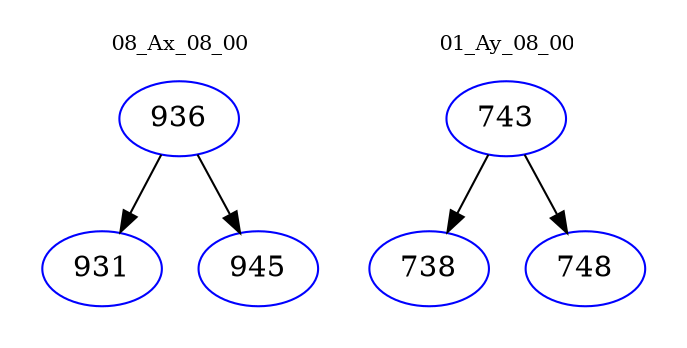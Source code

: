 digraph{
subgraph cluster_0 {
color = white
label = "08_Ax_08_00";
fontsize=10;
T0_936 [label="936", color="blue"]
T0_936 -> T0_931 [color="black"]
T0_931 [label="931", color="blue"]
T0_936 -> T0_945 [color="black"]
T0_945 [label="945", color="blue"]
}
subgraph cluster_1 {
color = white
label = "01_Ay_08_00";
fontsize=10;
T1_743 [label="743", color="blue"]
T1_743 -> T1_738 [color="black"]
T1_738 [label="738", color="blue"]
T1_743 -> T1_748 [color="black"]
T1_748 [label="748", color="blue"]
}
}
